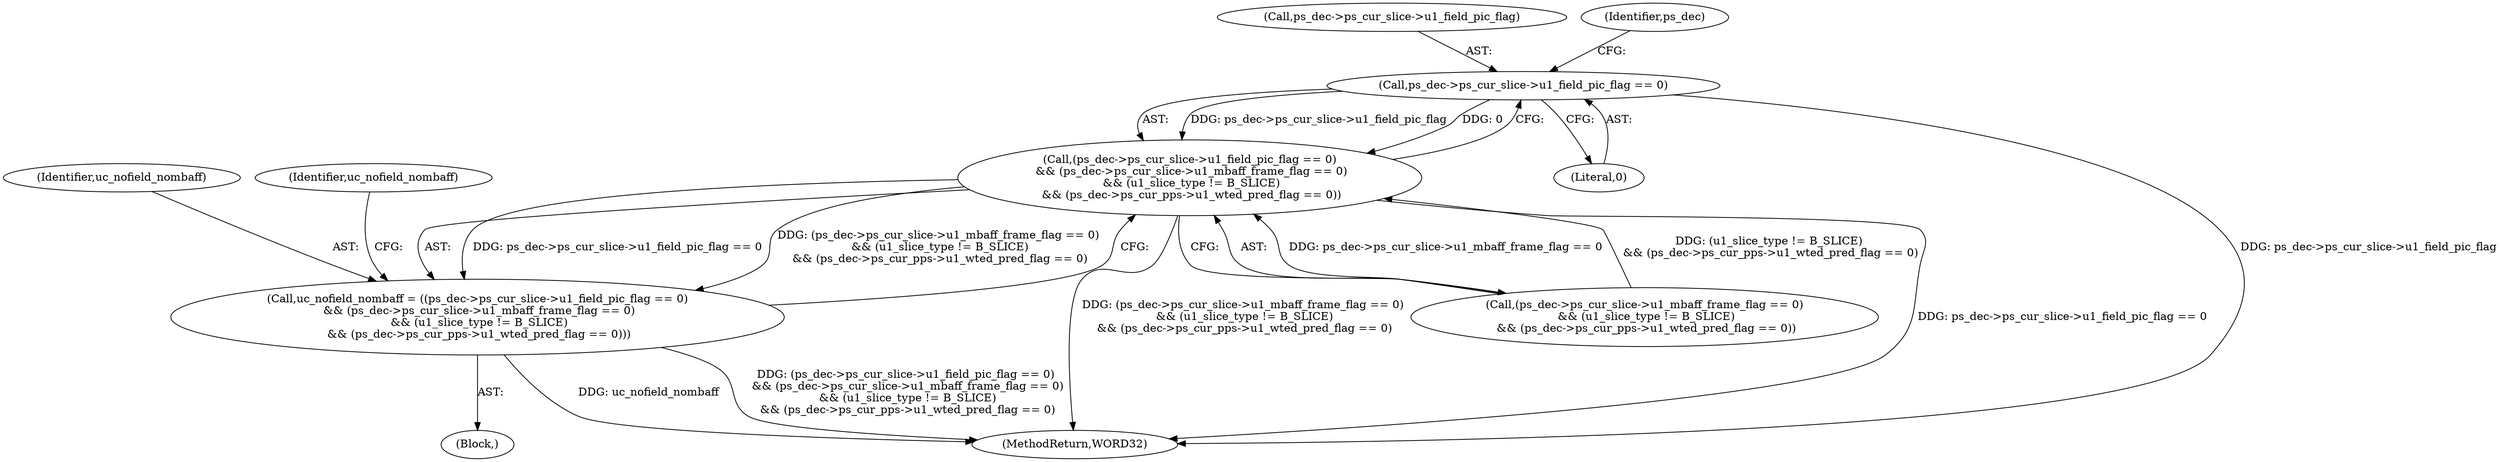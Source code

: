 digraph "0_Android_494561291a503840f385fbcd11d9bc5f4dc502b8_2@pointer" {
"1001704" [label="(Call,ps_dec->ps_cur_slice->u1_field_pic_flag == 0)"];
"1001703" [label="(Call,(ps_dec->ps_cur_slice->u1_field_pic_flag == 0)\n && (ps_dec->ps_cur_slice->u1_mbaff_frame_flag == 0)\n && (u1_slice_type != B_SLICE)\n && (ps_dec->ps_cur_pps->u1_wted_pred_flag == 0))"];
"1001701" [label="(Call,uc_nofield_nombaff = ((ps_dec->ps_cur_slice->u1_field_pic_flag == 0)\n && (ps_dec->ps_cur_slice->u1_mbaff_frame_flag == 0)\n && (u1_slice_type != B_SLICE)\n && (ps_dec->ps_cur_pps->u1_wted_pred_flag == 0)))"];
"1001703" [label="(Call,(ps_dec->ps_cur_slice->u1_field_pic_flag == 0)\n && (ps_dec->ps_cur_slice->u1_mbaff_frame_flag == 0)\n && (u1_slice_type != B_SLICE)\n && (ps_dec->ps_cur_pps->u1_wted_pred_flag == 0))"];
"1001702" [label="(Identifier,uc_nofield_nombaff)"];
"1001705" [label="(Call,ps_dec->ps_cur_slice->u1_field_pic_flag)"];
"1001710" [label="(Literal,0)"];
"1001715" [label="(Identifier,ps_dec)"];
"1001701" [label="(Call,uc_nofield_nombaff = ((ps_dec->ps_cur_slice->u1_field_pic_flag == 0)\n && (ps_dec->ps_cur_slice->u1_mbaff_frame_flag == 0)\n && (u1_slice_type != B_SLICE)\n && (ps_dec->ps_cur_pps->u1_wted_pred_flag == 0)))"];
"1001711" [label="(Call,(ps_dec->ps_cur_slice->u1_mbaff_frame_flag == 0)\n && (u1_slice_type != B_SLICE)\n && (ps_dec->ps_cur_pps->u1_wted_pred_flag == 0))"];
"1001699" [label="(Block,)"];
"1001704" [label="(Call,ps_dec->ps_cur_slice->u1_field_pic_flag == 0)"];
"1002544" [label="(MethodReturn,WORD32)"];
"1001731" [label="(Identifier,uc_nofield_nombaff)"];
"1001704" -> "1001703"  [label="AST: "];
"1001704" -> "1001710"  [label="CFG: "];
"1001705" -> "1001704"  [label="AST: "];
"1001710" -> "1001704"  [label="AST: "];
"1001715" -> "1001704"  [label="CFG: "];
"1001703" -> "1001704"  [label="CFG: "];
"1001704" -> "1002544"  [label="DDG: ps_dec->ps_cur_slice->u1_field_pic_flag"];
"1001704" -> "1001703"  [label="DDG: ps_dec->ps_cur_slice->u1_field_pic_flag"];
"1001704" -> "1001703"  [label="DDG: 0"];
"1001703" -> "1001701"  [label="AST: "];
"1001703" -> "1001711"  [label="CFG: "];
"1001711" -> "1001703"  [label="AST: "];
"1001701" -> "1001703"  [label="CFG: "];
"1001703" -> "1002544"  [label="DDG: (ps_dec->ps_cur_slice->u1_mbaff_frame_flag == 0)\n && (u1_slice_type != B_SLICE)\n && (ps_dec->ps_cur_pps->u1_wted_pred_flag == 0)"];
"1001703" -> "1002544"  [label="DDG: ps_dec->ps_cur_slice->u1_field_pic_flag == 0"];
"1001703" -> "1001701"  [label="DDG: ps_dec->ps_cur_slice->u1_field_pic_flag == 0"];
"1001703" -> "1001701"  [label="DDG: (ps_dec->ps_cur_slice->u1_mbaff_frame_flag == 0)\n && (u1_slice_type != B_SLICE)\n && (ps_dec->ps_cur_pps->u1_wted_pred_flag == 0)"];
"1001711" -> "1001703"  [label="DDG: ps_dec->ps_cur_slice->u1_mbaff_frame_flag == 0"];
"1001711" -> "1001703"  [label="DDG: (u1_slice_type != B_SLICE)\n && (ps_dec->ps_cur_pps->u1_wted_pred_flag == 0)"];
"1001701" -> "1001699"  [label="AST: "];
"1001702" -> "1001701"  [label="AST: "];
"1001731" -> "1001701"  [label="CFG: "];
"1001701" -> "1002544"  [label="DDG: uc_nofield_nombaff"];
"1001701" -> "1002544"  [label="DDG: (ps_dec->ps_cur_slice->u1_field_pic_flag == 0)\n && (ps_dec->ps_cur_slice->u1_mbaff_frame_flag == 0)\n && (u1_slice_type != B_SLICE)\n && (ps_dec->ps_cur_pps->u1_wted_pred_flag == 0)"];
}

